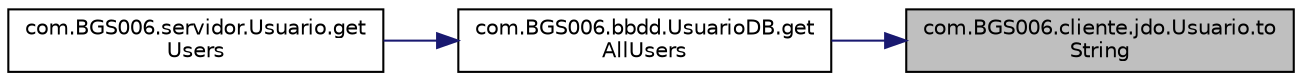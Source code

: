 digraph "com.BGS006.cliente.jdo.Usuario.toString"
{
 // LATEX_PDF_SIZE
  edge [fontname="Helvetica",fontsize="10",labelfontname="Helvetica",labelfontsize="10"];
  node [fontname="Helvetica",fontsize="10",shape=record];
  rankdir="RL";
  Node1 [label="com.BGS006.cliente.jdo.Usuario.to\lString",height=0.2,width=0.4,color="black", fillcolor="grey75", style="filled", fontcolor="black",tooltip=" "];
  Node1 -> Node2 [dir="back",color="midnightblue",fontsize="10",style="solid",fontname="Helvetica"];
  Node2 [label="com.BGS006.bbdd.UsuarioDB.get\lAllUsers",height=0.2,width=0.4,color="black", fillcolor="white", style="filled",URL="$classcom_1_1_b_g_s006_1_1bbdd_1_1_usuario_d_b.html#a7645125c6baca61b32b00ff65f2ef99f",tooltip=" "];
  Node2 -> Node3 [dir="back",color="midnightblue",fontsize="10",style="solid",fontname="Helvetica"];
  Node3 [label="com.BGS006.servidor.Usuario.get\lUsers",height=0.2,width=0.4,color="black", fillcolor="white", style="filled",URL="$classcom_1_1_b_g_s006_1_1servidor_1_1_usuario.html#aee0c6dff3d5e1d385e4c5cb25620b7e1",tooltip=" "];
}
